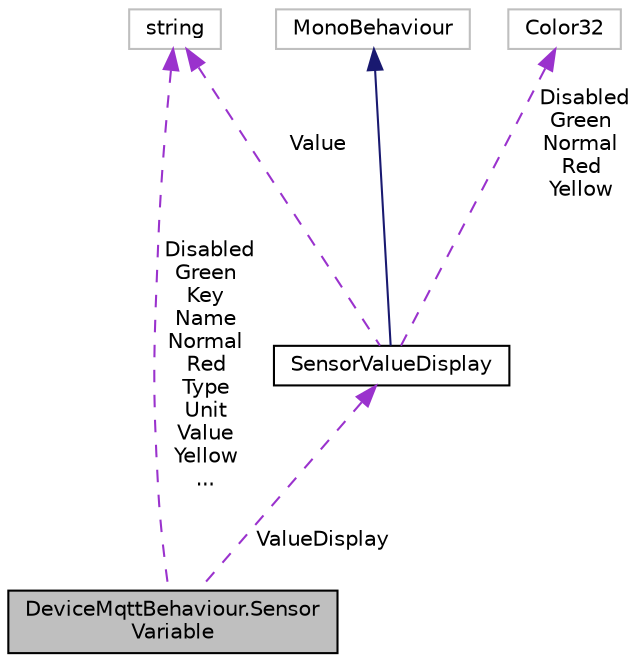 digraph "DeviceMqttBehaviour.SensorVariable"
{
 // INTERACTIVE_SVG=YES
 // LATEX_PDF_SIZE
  edge [fontname="Helvetica",fontsize="10",labelfontname="Helvetica",labelfontsize="10"];
  node [fontname="Helvetica",fontsize="10",shape=record];
  Node1 [label="DeviceMqttBehaviour.Sensor\lVariable",height=0.2,width=0.4,color="black", fillcolor="grey75", style="filled", fontcolor="black",tooltip=" "];
  Node2 -> Node1 [dir="back",color="darkorchid3",fontsize="10",style="dashed",label=" Disabled\nGreen\nKey\nName\nNormal\nRed\nType\nUnit\nValue\nYellow\n..." ,fontname="Helvetica"];
  Node2 [label="string",height=0.2,width=0.4,color="grey75", fillcolor="white", style="filled",tooltip=" "];
  Node3 -> Node1 [dir="back",color="darkorchid3",fontsize="10",style="dashed",label=" ValueDisplay" ,fontname="Helvetica"];
  Node3 [label="SensorValueDisplay",height=0.2,width=0.4,color="black", fillcolor="white", style="filled",URL="$class_mirage_x_r_1_1_sensor_value_display.html",tooltip=" "];
  Node4 -> Node3 [dir="back",color="midnightblue",fontsize="10",style="solid",fontname="Helvetica"];
  Node4 [label="MonoBehaviour",height=0.2,width=0.4,color="grey75", fillcolor="white", style="filled",tooltip=" "];
  Node2 -> Node3 [dir="back",color="darkorchid3",fontsize="10",style="dashed",label=" Value" ,fontname="Helvetica"];
  Node5 -> Node3 [dir="back",color="darkorchid3",fontsize="10",style="dashed",label=" Disabled\nGreen\nNormal\nRed\nYellow" ,fontname="Helvetica"];
  Node5 [label="Color32",height=0.2,width=0.4,color="grey75", fillcolor="white", style="filled",tooltip=" "];
}
